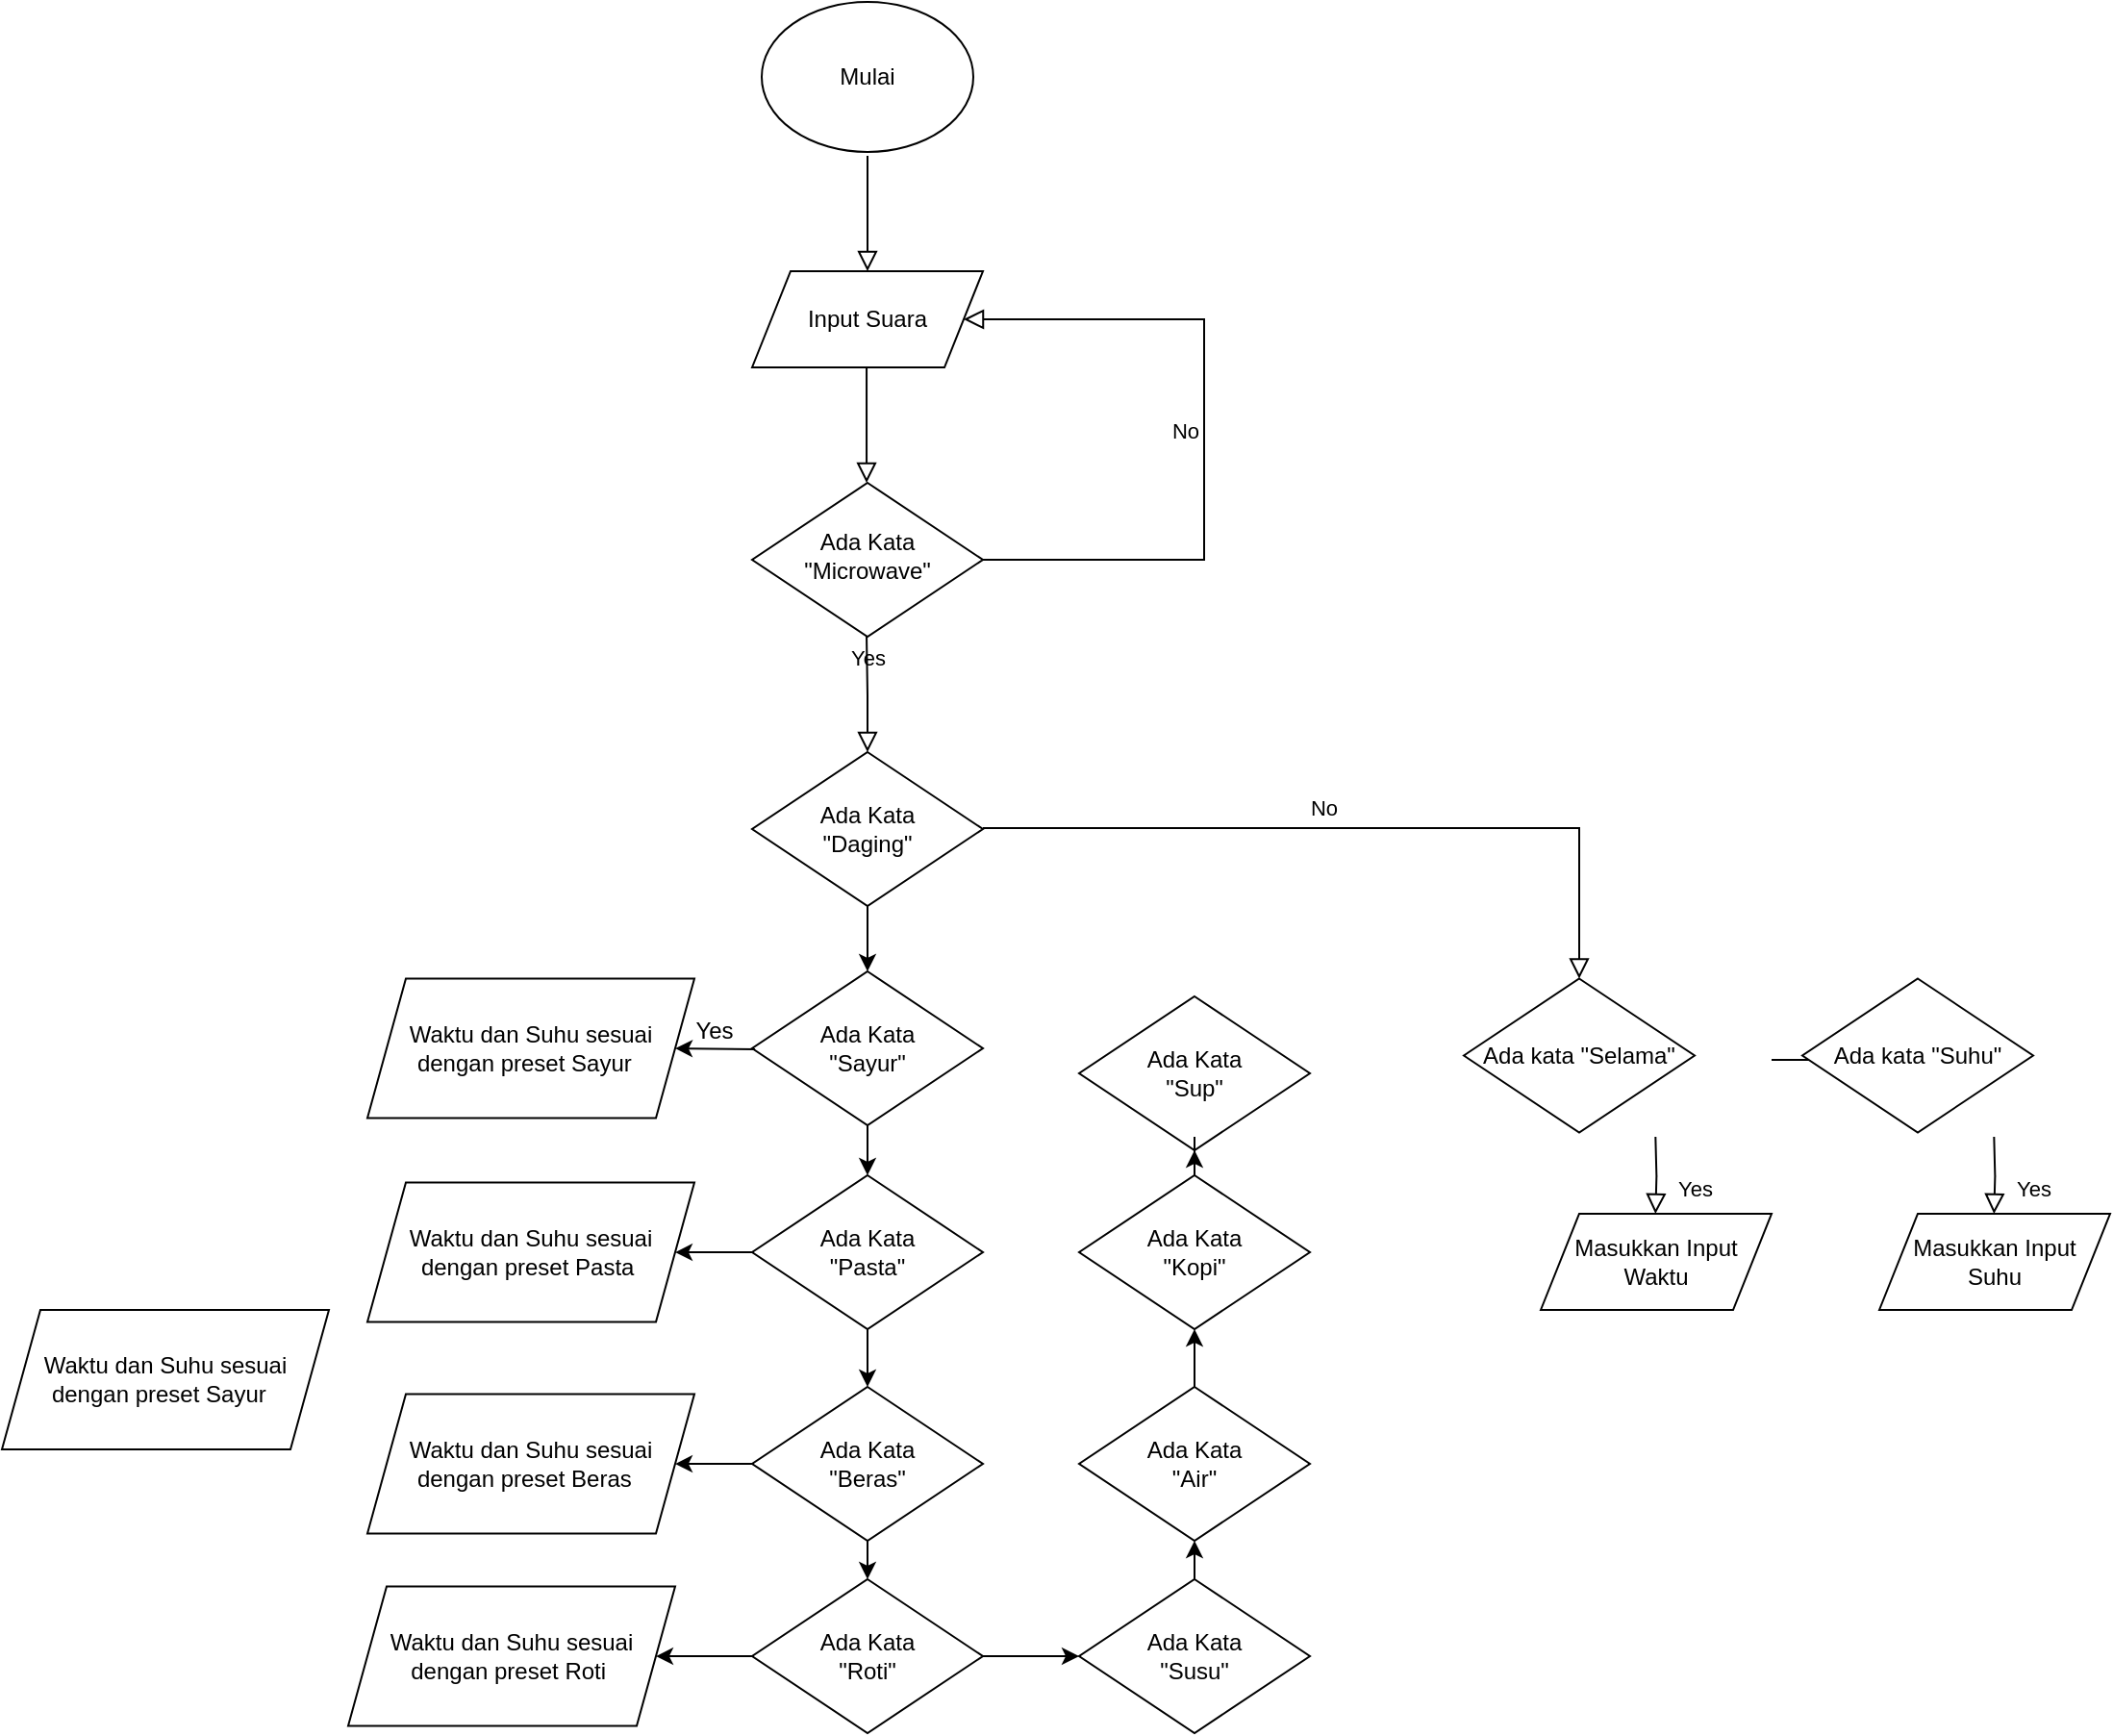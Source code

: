 <mxfile version="24.8.4">
  <diagram id="C5RBs43oDa-KdzZeNtuy" name="Page-1">
    <mxGraphModel dx="1415" dy="373" grid="1" gridSize="10" guides="1" tooltips="1" connect="1" arrows="1" fold="1" page="1" pageScale="1" pageWidth="827" pageHeight="1169" math="0" shadow="0">
      <root>
        <mxCell id="WIyWlLk6GJQsqaUBKTNV-0" />
        <mxCell id="WIyWlLk6GJQsqaUBKTNV-1" parent="WIyWlLk6GJQsqaUBKTNV-0" />
        <mxCell id="WIyWlLk6GJQsqaUBKTNV-2" value="" style="rounded=0;html=1;jettySize=auto;orthogonalLoop=1;fontSize=11;endArrow=block;endFill=0;endSize=8;strokeWidth=1;shadow=0;labelBackgroundColor=none;edgeStyle=orthogonalEdgeStyle;" parent="WIyWlLk6GJQsqaUBKTNV-1" edge="1">
          <mxGeometry relative="1" as="geometry">
            <mxPoint x="80.0" y="120" as="sourcePoint" />
            <mxPoint x="80.0" y="180" as="targetPoint" />
          </mxGeometry>
        </mxCell>
        <mxCell id="WIyWlLk6GJQsqaUBKTNV-9" value="No" style="edgeStyle=orthogonalEdgeStyle;rounded=0;html=1;jettySize=auto;orthogonalLoop=1;fontSize=11;endArrow=block;endFill=0;endSize=8;strokeWidth=1;shadow=0;labelBackgroundColor=none;entryX=1;entryY=0.5;entryDx=0;entryDy=0;" parent="WIyWlLk6GJQsqaUBKTNV-1" target="AB_6RiF91cN5sbkXbvCS-0" edge="1">
          <mxGeometry y="10" relative="1" as="geometry">
            <mxPoint as="offset" />
            <mxPoint x="140" y="330" as="sourcePoint" />
            <mxPoint x="240" y="200" as="targetPoint" />
            <Array as="points">
              <mxPoint x="255" y="330" />
              <mxPoint x="255" y="205" />
            </Array>
          </mxGeometry>
        </mxCell>
        <mxCell id="WIyWlLk6GJQsqaUBKTNV-10" value="Ada Kata &quot;Microwave&quot;" style="rhombus;whiteSpace=wrap;html=1;shadow=0;fontFamily=Helvetica;fontSize=12;align=center;strokeWidth=1;spacing=6;spacingTop=-4;" parent="WIyWlLk6GJQsqaUBKTNV-1" vertex="1">
          <mxGeometry x="20" y="290" width="120" height="80" as="geometry" />
        </mxCell>
        <mxCell id="AB_6RiF91cN5sbkXbvCS-0" value="Input Suara" style="shape=parallelogram;perimeter=parallelogramPerimeter;whiteSpace=wrap;html=1;fixedSize=1;" vertex="1" parent="WIyWlLk6GJQsqaUBKTNV-1">
          <mxGeometry x="20" y="180" width="120" height="50" as="geometry" />
        </mxCell>
        <mxCell id="AB_6RiF91cN5sbkXbvCS-23" style="edgeStyle=orthogonalEdgeStyle;rounded=0;orthogonalLoop=1;jettySize=auto;html=1;exitX=1;exitY=0.5;exitDx=0;exitDy=0;entryX=0;entryY=0.5;entryDx=0;entryDy=0;" edge="1" parent="WIyWlLk6GJQsqaUBKTNV-1">
          <mxGeometry relative="1" as="geometry">
            <mxPoint x="550.0" y="590" as="sourcePoint" />
            <mxPoint x="606.0" y="590" as="targetPoint" />
          </mxGeometry>
        </mxCell>
        <mxCell id="AB_6RiF91cN5sbkXbvCS-2" value="Ada kata &quot;Selama&quot;" style="rhombus;whiteSpace=wrap;html=1;fontStyle=0" vertex="1" parent="WIyWlLk6GJQsqaUBKTNV-1">
          <mxGeometry x="390" y="547.75" width="120" height="80" as="geometry" />
        </mxCell>
        <mxCell id="AB_6RiF91cN5sbkXbvCS-7" value="Yes" style="rounded=0;html=1;jettySize=auto;orthogonalLoop=1;fontSize=11;endArrow=block;endFill=0;endSize=8;strokeWidth=1;shadow=0;labelBackgroundColor=none;edgeStyle=orthogonalEdgeStyle;" edge="1" parent="WIyWlLk6GJQsqaUBKTNV-1">
          <mxGeometry x="0.333" y="20" relative="1" as="geometry">
            <mxPoint as="offset" />
            <mxPoint x="489.66" y="630" as="sourcePoint" />
            <mxPoint x="489.66" y="670" as="targetPoint" />
          </mxGeometry>
        </mxCell>
        <mxCell id="AB_6RiF91cN5sbkXbvCS-8" value="Masukkan Input&lt;div&gt;Suhu&lt;/div&gt;" style="shape=parallelogram;perimeter=parallelogramPerimeter;whiteSpace=wrap;html=1;fixedSize=1;" vertex="1" parent="WIyWlLk6GJQsqaUBKTNV-1">
          <mxGeometry x="606" y="670" width="120" height="50" as="geometry" />
        </mxCell>
        <mxCell id="AB_6RiF91cN5sbkXbvCS-9" value="Mulai" style="ellipse;whiteSpace=wrap;html=1;" vertex="1" parent="WIyWlLk6GJQsqaUBKTNV-1">
          <mxGeometry x="25" y="40" width="110" height="78" as="geometry" />
        </mxCell>
        <mxCell id="AB_6RiF91cN5sbkXbvCS-13" value="Yes" style="rounded=0;html=1;jettySize=auto;orthogonalLoop=1;fontSize=11;endArrow=block;endFill=0;endSize=8;strokeWidth=1;shadow=0;labelBackgroundColor=none;edgeStyle=orthogonalEdgeStyle;entryX=0.5;entryY=0;entryDx=0;entryDy=0;" edge="1" parent="WIyWlLk6GJQsqaUBKTNV-1">
          <mxGeometry y="20" relative="1" as="geometry">
            <mxPoint as="offset" />
            <mxPoint x="79.52" y="370" as="sourcePoint" />
            <mxPoint x="80" y="430" as="targetPoint" />
          </mxGeometry>
        </mxCell>
        <mxCell id="AB_6RiF91cN5sbkXbvCS-15" value="" style="rounded=0;html=1;jettySize=auto;orthogonalLoop=1;fontSize=11;endArrow=block;endFill=0;endSize=8;strokeWidth=1;shadow=0;labelBackgroundColor=none;edgeStyle=orthogonalEdgeStyle;" edge="1" parent="WIyWlLk6GJQsqaUBKTNV-1">
          <mxGeometry relative="1" as="geometry">
            <mxPoint x="79.52" y="230" as="sourcePoint" />
            <mxPoint x="79.52" y="290" as="targetPoint" />
          </mxGeometry>
        </mxCell>
        <mxCell id="AB_6RiF91cN5sbkXbvCS-16" value="No" style="rounded=0;html=1;jettySize=auto;orthogonalLoop=1;fontSize=11;endArrow=block;endFill=0;endSize=8;strokeWidth=1;shadow=0;labelBackgroundColor=none;edgeStyle=orthogonalEdgeStyle;entryX=0.5;entryY=0;entryDx=0;entryDy=0;" edge="1" parent="WIyWlLk6GJQsqaUBKTNV-1" target="AB_6RiF91cN5sbkXbvCS-2">
          <mxGeometry x="-0.092" y="10" relative="1" as="geometry">
            <mxPoint as="offset" />
            <mxPoint x="140" y="469.47" as="sourcePoint" />
            <mxPoint x="450" y="470" as="targetPoint" />
            <Array as="points">
              <mxPoint x="450" y="470" />
            </Array>
          </mxGeometry>
        </mxCell>
        <mxCell id="AB_6RiF91cN5sbkXbvCS-17" value="Ada kata &quot;Suhu&quot;" style="rhombus;whiteSpace=wrap;html=1;" vertex="1" parent="WIyWlLk6GJQsqaUBKTNV-1">
          <mxGeometry x="566" y="547.75" width="120" height="80" as="geometry" />
        </mxCell>
        <mxCell id="AB_6RiF91cN5sbkXbvCS-19" value="Yes" style="rounded=0;html=1;jettySize=auto;orthogonalLoop=1;fontSize=11;endArrow=block;endFill=0;endSize=8;strokeWidth=1;shadow=0;labelBackgroundColor=none;edgeStyle=orthogonalEdgeStyle;" edge="1" parent="WIyWlLk6GJQsqaUBKTNV-1">
          <mxGeometry x="0.333" y="20" relative="1" as="geometry">
            <mxPoint as="offset" />
            <mxPoint x="665.66" y="630" as="sourcePoint" />
            <mxPoint x="665.66" y="670" as="targetPoint" />
          </mxGeometry>
        </mxCell>
        <mxCell id="AB_6RiF91cN5sbkXbvCS-20" value="Masukkan Input Waktu" style="shape=parallelogram;perimeter=parallelogramPerimeter;whiteSpace=wrap;html=1;fixedSize=1;" vertex="1" parent="WIyWlLk6GJQsqaUBKTNV-1">
          <mxGeometry x="430" y="670" width="120" height="50" as="geometry" />
        </mxCell>
        <mxCell id="AB_6RiF91cN5sbkXbvCS-33" style="edgeStyle=orthogonalEdgeStyle;rounded=0;orthogonalLoop=1;jettySize=auto;html=1;exitX=0.5;exitY=1;exitDx=0;exitDy=0;entryX=0.5;entryY=0;entryDx=0;entryDy=0;" edge="1" parent="WIyWlLk6GJQsqaUBKTNV-1" source="AB_6RiF91cN5sbkXbvCS-22" target="AB_6RiF91cN5sbkXbvCS-25">
          <mxGeometry relative="1" as="geometry" />
        </mxCell>
        <mxCell id="AB_6RiF91cN5sbkXbvCS-32" style="edgeStyle=orthogonalEdgeStyle;rounded=0;orthogonalLoop=1;jettySize=auto;html=1;exitX=0.5;exitY=1;exitDx=0;exitDy=0;entryX=0.5;entryY=0;entryDx=0;entryDy=0;" edge="1" parent="WIyWlLk6GJQsqaUBKTNV-1" source="AB_6RiF91cN5sbkXbvCS-24" target="AB_6RiF91cN5sbkXbvCS-22">
          <mxGeometry relative="1" as="geometry" />
        </mxCell>
        <mxCell id="AB_6RiF91cN5sbkXbvCS-24" value="Ada Kata&lt;div&gt;&quot;Daging&quot;&lt;/div&gt;" style="rhombus;whiteSpace=wrap;html=1;" vertex="1" parent="WIyWlLk6GJQsqaUBKTNV-1">
          <mxGeometry x="20" y="430" width="120" height="80" as="geometry" />
        </mxCell>
        <mxCell id="AB_6RiF91cN5sbkXbvCS-35" value="" style="edgeStyle=orthogonalEdgeStyle;rounded=0;orthogonalLoop=1;jettySize=auto;html=1;" edge="1" parent="WIyWlLk6GJQsqaUBKTNV-1" source="AB_6RiF91cN5sbkXbvCS-25" target="AB_6RiF91cN5sbkXbvCS-26">
          <mxGeometry relative="1" as="geometry" />
        </mxCell>
        <mxCell id="AB_6RiF91cN5sbkXbvCS-53" value="" style="edgeStyle=orthogonalEdgeStyle;rounded=0;orthogonalLoop=1;jettySize=auto;html=1;" edge="1" parent="WIyWlLk6GJQsqaUBKTNV-1" source="AB_6RiF91cN5sbkXbvCS-25" target="AB_6RiF91cN5sbkXbvCS-50">
          <mxGeometry relative="1" as="geometry" />
        </mxCell>
        <mxCell id="AB_6RiF91cN5sbkXbvCS-25" value="Ada Kata&lt;div&gt;&quot;Pasta&quot;&lt;/div&gt;" style="rhombus;whiteSpace=wrap;html=1;" vertex="1" parent="WIyWlLk6GJQsqaUBKTNV-1">
          <mxGeometry x="20" y="650" width="120" height="80" as="geometry" />
        </mxCell>
        <mxCell id="AB_6RiF91cN5sbkXbvCS-36" style="edgeStyle=orthogonalEdgeStyle;rounded=0;orthogonalLoop=1;jettySize=auto;html=1;exitX=0.5;exitY=1;exitDx=0;exitDy=0;entryX=0.5;entryY=0;entryDx=0;entryDy=0;" edge="1" parent="WIyWlLk6GJQsqaUBKTNV-1" source="AB_6RiF91cN5sbkXbvCS-26" target="AB_6RiF91cN5sbkXbvCS-31">
          <mxGeometry relative="1" as="geometry" />
        </mxCell>
        <mxCell id="AB_6RiF91cN5sbkXbvCS-54" value="" style="edgeStyle=orthogonalEdgeStyle;rounded=0;orthogonalLoop=1;jettySize=auto;html=1;" edge="1" parent="WIyWlLk6GJQsqaUBKTNV-1" source="AB_6RiF91cN5sbkXbvCS-26" target="AB_6RiF91cN5sbkXbvCS-42">
          <mxGeometry relative="1" as="geometry" />
        </mxCell>
        <mxCell id="AB_6RiF91cN5sbkXbvCS-26" value="Ada Kata&lt;div&gt;&quot;Beras&quot;&lt;/div&gt;" style="rhombus;whiteSpace=wrap;html=1;" vertex="1" parent="WIyWlLk6GJQsqaUBKTNV-1">
          <mxGeometry x="20" y="760" width="120" height="80" as="geometry" />
        </mxCell>
        <mxCell id="AB_6RiF91cN5sbkXbvCS-27" value="Ada Kata&lt;div&gt;&quot;Sup&quot;&lt;/div&gt;" style="rhombus;whiteSpace=wrap;html=1;" vertex="1" parent="WIyWlLk6GJQsqaUBKTNV-1">
          <mxGeometry x="190" y="557" width="120" height="80" as="geometry" />
        </mxCell>
        <mxCell id="AB_6RiF91cN5sbkXbvCS-40" value="" style="edgeStyle=orthogonalEdgeStyle;rounded=0;orthogonalLoop=1;jettySize=auto;html=1;" edge="1" parent="WIyWlLk6GJQsqaUBKTNV-1" source="AB_6RiF91cN5sbkXbvCS-28" target="AB_6RiF91cN5sbkXbvCS-27">
          <mxGeometry relative="1" as="geometry" />
        </mxCell>
        <mxCell id="AB_6RiF91cN5sbkXbvCS-28" value="Ada Kata&lt;div&gt;&quot;Kopi&quot;&lt;/div&gt;" style="rhombus;whiteSpace=wrap;html=1;" vertex="1" parent="WIyWlLk6GJQsqaUBKTNV-1">
          <mxGeometry x="190" y="650" width="120" height="80" as="geometry" />
        </mxCell>
        <mxCell id="AB_6RiF91cN5sbkXbvCS-39" value="" style="edgeStyle=orthogonalEdgeStyle;rounded=0;orthogonalLoop=1;jettySize=auto;html=1;" edge="1" parent="WIyWlLk6GJQsqaUBKTNV-1" source="AB_6RiF91cN5sbkXbvCS-29" target="AB_6RiF91cN5sbkXbvCS-28">
          <mxGeometry relative="1" as="geometry" />
        </mxCell>
        <mxCell id="AB_6RiF91cN5sbkXbvCS-29" value="Ada Kata&lt;div&gt;&quot;Air&quot;&lt;/div&gt;" style="rhombus;whiteSpace=wrap;html=1;" vertex="1" parent="WIyWlLk6GJQsqaUBKTNV-1">
          <mxGeometry x="190" y="760" width="120" height="80" as="geometry" />
        </mxCell>
        <mxCell id="AB_6RiF91cN5sbkXbvCS-41" style="edgeStyle=orthogonalEdgeStyle;rounded=0;orthogonalLoop=1;jettySize=auto;html=1;exitX=0.5;exitY=0;exitDx=0;exitDy=0;entryX=0.5;entryY=1;entryDx=0;entryDy=0;" edge="1" parent="WIyWlLk6GJQsqaUBKTNV-1" source="AB_6RiF91cN5sbkXbvCS-30" target="AB_6RiF91cN5sbkXbvCS-29">
          <mxGeometry relative="1" as="geometry" />
        </mxCell>
        <mxCell id="AB_6RiF91cN5sbkXbvCS-30" value="Ada Kata&lt;div&gt;&quot;Susu&quot;&lt;/div&gt;" style="rhombus;whiteSpace=wrap;html=1;" vertex="1" parent="WIyWlLk6GJQsqaUBKTNV-1">
          <mxGeometry x="190" y="860" width="120" height="80" as="geometry" />
        </mxCell>
        <mxCell id="AB_6RiF91cN5sbkXbvCS-38" style="edgeStyle=orthogonalEdgeStyle;rounded=0;orthogonalLoop=1;jettySize=auto;html=1;exitX=1;exitY=0.5;exitDx=0;exitDy=0;entryX=0;entryY=0.5;entryDx=0;entryDy=0;" edge="1" parent="WIyWlLk6GJQsqaUBKTNV-1" source="AB_6RiF91cN5sbkXbvCS-31" target="AB_6RiF91cN5sbkXbvCS-30">
          <mxGeometry relative="1" as="geometry" />
        </mxCell>
        <mxCell id="AB_6RiF91cN5sbkXbvCS-55" value="" style="edgeStyle=orthogonalEdgeStyle;rounded=0;orthogonalLoop=1;jettySize=auto;html=1;" edge="1" parent="WIyWlLk6GJQsqaUBKTNV-1" source="AB_6RiF91cN5sbkXbvCS-31" target="AB_6RiF91cN5sbkXbvCS-51">
          <mxGeometry relative="1" as="geometry" />
        </mxCell>
        <mxCell id="AB_6RiF91cN5sbkXbvCS-31" value="Ada Kata&lt;div&gt;&quot;Roti&quot;&lt;/div&gt;" style="rhombus;whiteSpace=wrap;html=1;" vertex="1" parent="WIyWlLk6GJQsqaUBKTNV-1">
          <mxGeometry x="20" y="860" width="120" height="80" as="geometry" />
        </mxCell>
        <mxCell id="AB_6RiF91cN5sbkXbvCS-42" value="&lt;span style=&quot;background-color: initial;&quot;&gt;Waktu dan Suhu sesuai dengan preset Beras&amp;nbsp;&amp;nbsp;&lt;/span&gt;" style="shape=parallelogram;perimeter=parallelogramPerimeter;whiteSpace=wrap;html=1;fixedSize=1;" vertex="1" parent="WIyWlLk6GJQsqaUBKTNV-1">
          <mxGeometry x="-180" y="763.75" width="170" height="72.5" as="geometry" />
        </mxCell>
        <mxCell id="AB_6RiF91cN5sbkXbvCS-46" value="Yes" style="text;html=1;align=center;verticalAlign=middle;resizable=0;points=[];autosize=1;strokeColor=none;fillColor=none;" vertex="1" parent="WIyWlLk6GJQsqaUBKTNV-1">
          <mxGeometry x="-20" y="560" width="40" height="30" as="geometry" />
        </mxCell>
        <mxCell id="AB_6RiF91cN5sbkXbvCS-48" value="&lt;span style=&quot;background-color: initial;&quot;&gt;Waktu dan Suhu sesuai dengan preset Sayur&amp;nbsp;&amp;nbsp;&lt;/span&gt;" style="shape=parallelogram;perimeter=parallelogramPerimeter;whiteSpace=wrap;html=1;fixedSize=1;" vertex="1" parent="WIyWlLk6GJQsqaUBKTNV-1">
          <mxGeometry x="-180" y="547.75" width="170" height="72.5" as="geometry" />
        </mxCell>
        <mxCell id="AB_6RiF91cN5sbkXbvCS-49" value="&lt;span style=&quot;background-color: initial;&quot;&gt;Waktu dan Suhu sesuai dengan preset Sayur&amp;nbsp;&amp;nbsp;&lt;/span&gt;" style="shape=parallelogram;perimeter=parallelogramPerimeter;whiteSpace=wrap;html=1;fixedSize=1;" vertex="1" parent="WIyWlLk6GJQsqaUBKTNV-1">
          <mxGeometry x="-370" y="720" width="170" height="72.5" as="geometry" />
        </mxCell>
        <mxCell id="AB_6RiF91cN5sbkXbvCS-50" value="&lt;span style=&quot;background-color: initial;&quot;&gt;Waktu dan Suhu sesuai dengan preset Pasta&amp;nbsp;&lt;/span&gt;" style="shape=parallelogram;perimeter=parallelogramPerimeter;whiteSpace=wrap;html=1;fixedSize=1;" vertex="1" parent="WIyWlLk6GJQsqaUBKTNV-1">
          <mxGeometry x="-180" y="653.75" width="170" height="72.5" as="geometry" />
        </mxCell>
        <mxCell id="AB_6RiF91cN5sbkXbvCS-51" value="&lt;span style=&quot;background-color: initial;&quot;&gt;Waktu dan Suhu sesuai dengan preset Roti&amp;nbsp;&lt;/span&gt;" style="shape=parallelogram;perimeter=parallelogramPerimeter;whiteSpace=wrap;html=1;fixedSize=1;" vertex="1" parent="WIyWlLk6GJQsqaUBKTNV-1">
          <mxGeometry x="-190" y="863.75" width="170" height="72.5" as="geometry" />
        </mxCell>
        <mxCell id="AB_6RiF91cN5sbkXbvCS-22" value="Ada Kata&lt;div&gt;&quot;Sayur&quot;&lt;/div&gt;" style="rhombus;whiteSpace=wrap;html=1;" vertex="1" parent="WIyWlLk6GJQsqaUBKTNV-1">
          <mxGeometry x="20" y="544" width="120" height="80" as="geometry" />
        </mxCell>
        <mxCell id="AB_6RiF91cN5sbkXbvCS-52" value="" style="endArrow=classic;html=1;rounded=0;entryX=1;entryY=0.5;entryDx=0;entryDy=0;exitX=1.039;exitY=0.818;exitDx=0;exitDy=0;exitPerimeter=0;" edge="1" parent="WIyWlLk6GJQsqaUBKTNV-1" source="AB_6RiF91cN5sbkXbvCS-46" target="AB_6RiF91cN5sbkXbvCS-48">
          <mxGeometry width="50" height="50" relative="1" as="geometry">
            <mxPoint x="-80" y="670" as="sourcePoint" />
            <mxPoint x="-30" y="620" as="targetPoint" />
          </mxGeometry>
        </mxCell>
      </root>
    </mxGraphModel>
  </diagram>
</mxfile>
